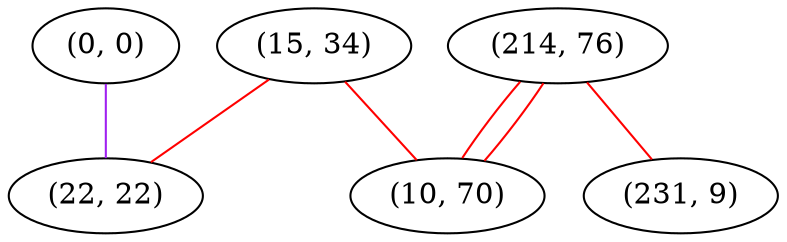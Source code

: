 graph "" {
"(0, 0)";
"(15, 34)";
"(22, 22)";
"(214, 76)";
"(10, 70)";
"(231, 9)";
"(0, 0)" -- "(22, 22)"  [color=purple, key=0, weight=4];
"(15, 34)" -- "(10, 70)"  [color=red, key=0, weight=1];
"(15, 34)" -- "(22, 22)"  [color=red, key=0, weight=1];
"(214, 76)" -- "(10, 70)"  [color=red, key=0, weight=1];
"(214, 76)" -- "(10, 70)"  [color=red, key=1, weight=1];
"(214, 76)" -- "(231, 9)"  [color=red, key=0, weight=1];
}
